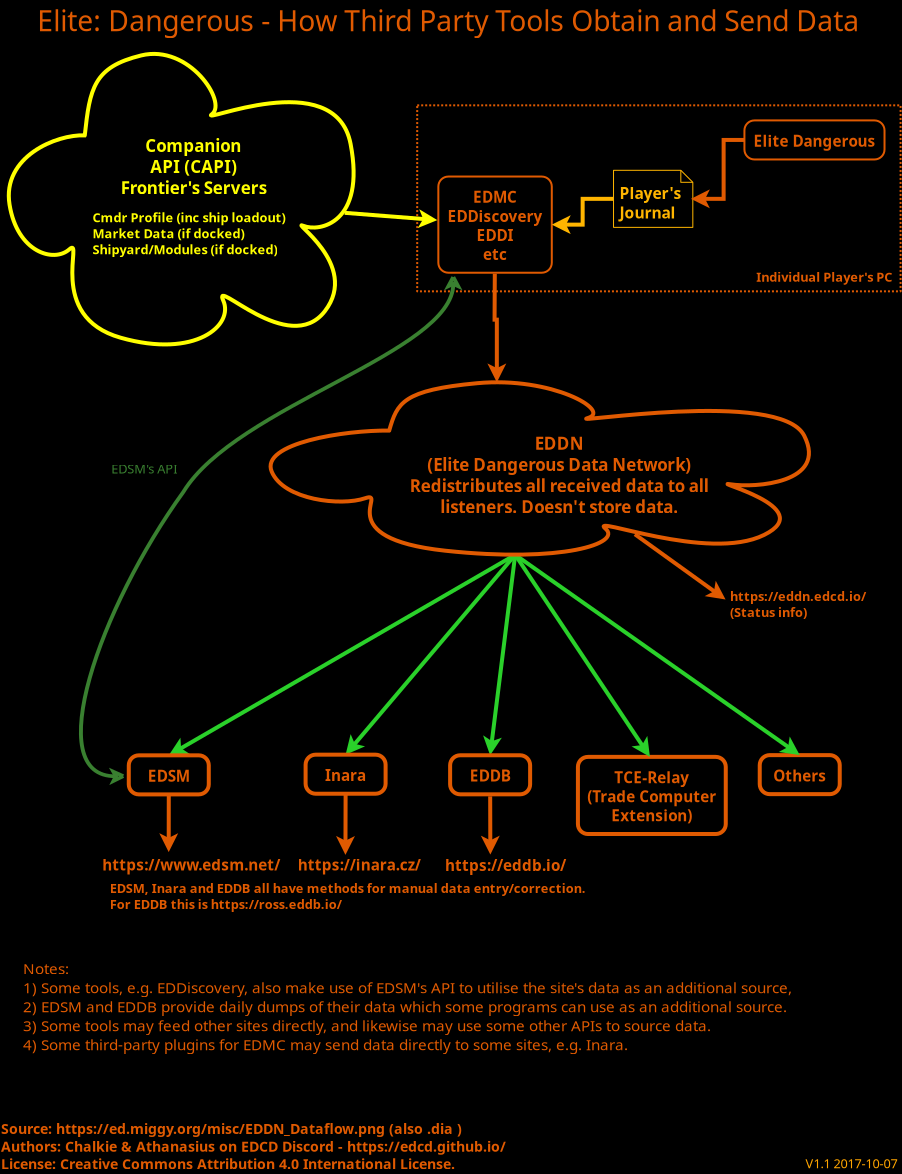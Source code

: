<?xml version="1.0" encoding="UTF-8"?>
<dia:diagram xmlns:dia="http://www.lysator.liu.se/~alla/dia/">
  <dia:layer name="Background" visible="true" connectable="true" active="true">
    <dia:object type="Network - Cloud" version="1" id="O0">
      <dia:attribute name="obj_pos">
        <dia:point val="3.459,4.07"/>
      </dia:attribute>
      <dia:attribute name="obj_bb">
        <dia:rectangle val="3.259,3.87;20.9,18.797"/>
      </dia:attribute>
      <dia:attribute name="meta">
        <dia:composite type="dict"/>
      </dia:attribute>
      <dia:attribute name="elem_corner">
        <dia:point val="3.459,4.07"/>
      </dia:attribute>
      <dia:attribute name="elem_width">
        <dia:real val="17.241"/>
      </dia:attribute>
      <dia:attribute name="elem_height">
        <dia:real val="14.527"/>
      </dia:attribute>
      <dia:attribute name="line_width">
        <dia:real val="0.2"/>
      </dia:attribute>
      <dia:attribute name="line_colour">
        <dia:color val="#ffff00ff"/>
      </dia:attribute>
      <dia:attribute name="fill_colour">
        <dia:color val="#000000ff"/>
      </dia:attribute>
      <dia:attribute name="show_background">
        <dia:boolean val="true"/>
      </dia:attribute>
      <dia:attribute name="line_style">
        <dia:enum val="0"/>
        <dia:real val="1"/>
      </dia:attribute>
      <dia:attribute name="padding">
        <dia:real val="0.1"/>
      </dia:attribute>
      <dia:attribute name="text">
        <dia:composite type="text">
          <dia:attribute name="string">
            <dia:string>#Companion
API (CAPI)
Frontier's Servers



#</dia:string>
          </dia:attribute>
          <dia:attribute name="font">
            <dia:font family="Sintony" style="80" name="Courier"/>
          </dia:attribute>
          <dia:attribute name="height">
            <dia:real val="1.058"/>
          </dia:attribute>
          <dia:attribute name="pos">
            <dia:point val="12.702,8.865"/>
          </dia:attribute>
          <dia:attribute name="color">
            <dia:color val="#ffff00ff"/>
          </dia:attribute>
          <dia:attribute name="alignment">
            <dia:enum val="1"/>
          </dia:attribute>
        </dia:composite>
      </dia:attribute>
      <dia:attribute name="text_fitting">
        <dia:enum val="1"/>
      </dia:attribute>
      <dia:attribute name="flip_horizontal">
        <dia:boolean val="false"/>
      </dia:attribute>
      <dia:attribute name="flip_vertical">
        <dia:boolean val="false"/>
      </dia:attribute>
      <dia:attribute name="subscale">
        <dia:real val="1"/>
      </dia:attribute>
    </dia:object>
    <dia:object type="UML - State" version="0" id="O1">
      <dia:attribute name="obj_pos">
        <dia:point val="31.915,39.22"/>
      </dia:attribute>
      <dia:attribute name="obj_bb">
        <dia:rectangle val="31.815,39.12;39.217,43.177"/>
      </dia:attribute>
      <dia:attribute name="meta">
        <dia:composite type="dict"/>
      </dia:attribute>
      <dia:attribute name="elem_corner">
        <dia:point val="31.915,39.22"/>
      </dia:attribute>
      <dia:attribute name="elem_width">
        <dia:real val="7.202"/>
      </dia:attribute>
      <dia:attribute name="elem_height">
        <dia:real val="3.857"/>
      </dia:attribute>
      <dia:attribute name="entry_action">
        <dia:string>##</dia:string>
      </dia:attribute>
      <dia:attribute name="do_action">
        <dia:string>##</dia:string>
      </dia:attribute>
      <dia:attribute name="exit_action">
        <dia:string>##</dia:string>
      </dia:attribute>
      <dia:attribute name="text">
        <dia:composite type="text">
          <dia:attribute name="string">
            <dia:string>#TCE-Relay
(Trade Computer
Extension)#</dia:string>
          </dia:attribute>
          <dia:attribute name="font">
            <dia:font family="Sintony" style="80" name="Courier"/>
          </dia:attribute>
          <dia:attribute name="height">
            <dia:real val="0.952"/>
          </dia:attribute>
          <dia:attribute name="pos">
            <dia:point val="35.516,40.48"/>
          </dia:attribute>
          <dia:attribute name="color">
            <dia:color val="#e05a01ff"/>
          </dia:attribute>
          <dia:attribute name="alignment">
            <dia:enum val="1"/>
          </dia:attribute>
        </dia:composite>
      </dia:attribute>
      <dia:attribute name="line_width">
        <dia:real val="0.2"/>
      </dia:attribute>
      <dia:attribute name="line_colour">
        <dia:color val="#e05a01ff"/>
      </dia:attribute>
      <dia:attribute name="fill_colour">
        <dia:color val="#000000ff"/>
      </dia:attribute>
    </dia:object>
    <dia:object type="UML - State" version="0" id="O2">
      <dia:attribute name="obj_pos">
        <dia:point val="41.006,39.131"/>
      </dia:attribute>
      <dia:attribute name="obj_bb">
        <dia:rectangle val="40.906,39.031;45.106,41.183"/>
      </dia:attribute>
      <dia:attribute name="meta">
        <dia:composite type="dict"/>
      </dia:attribute>
      <dia:attribute name="elem_corner">
        <dia:point val="41.006,39.131"/>
      </dia:attribute>
      <dia:attribute name="elem_width">
        <dia:real val="4"/>
      </dia:attribute>
      <dia:attribute name="elem_height">
        <dia:real val="1.952"/>
      </dia:attribute>
      <dia:attribute name="entry_action">
        <dia:string>##</dia:string>
      </dia:attribute>
      <dia:attribute name="do_action">
        <dia:string>##</dia:string>
      </dia:attribute>
      <dia:attribute name="exit_action">
        <dia:string>##</dia:string>
      </dia:attribute>
      <dia:attribute name="text">
        <dia:composite type="text">
          <dia:attribute name="string">
            <dia:string>#Others#</dia:string>
          </dia:attribute>
          <dia:attribute name="font">
            <dia:font family="Sintony" style="80" name="Courier"/>
          </dia:attribute>
          <dia:attribute name="height">
            <dia:real val="0.952"/>
          </dia:attribute>
          <dia:attribute name="pos">
            <dia:point val="43.006,40.391"/>
          </dia:attribute>
          <dia:attribute name="color">
            <dia:color val="#e05a01ff"/>
          </dia:attribute>
          <dia:attribute name="alignment">
            <dia:enum val="1"/>
          </dia:attribute>
        </dia:composite>
      </dia:attribute>
      <dia:attribute name="line_width">
        <dia:real val="0.2"/>
      </dia:attribute>
      <dia:attribute name="line_colour">
        <dia:color val="#e05a01ff"/>
      </dia:attribute>
      <dia:attribute name="fill_colour">
        <dia:color val="#000000ff"/>
      </dia:attribute>
    </dia:object>
    <dia:object type="Standard - Line" version="0" id="O3">
      <dia:attribute name="obj_pos">
        <dia:point val="28.778,29.114"/>
      </dia:attribute>
      <dia:attribute name="obj_bb">
        <dia:rectangle val="11.321,28.977;28.914,39.279"/>
      </dia:attribute>
      <dia:attribute name="conn_endpoints">
        <dia:point val="28.778,29.114"/>
        <dia:point val="11.458,39.142"/>
      </dia:attribute>
      <dia:attribute name="numcp">
        <dia:int val="1"/>
      </dia:attribute>
      <dia:attribute name="line_color">
        <dia:color val="#2ad12aff"/>
      </dia:attribute>
      <dia:attribute name="line_width">
        <dia:real val="0.2"/>
      </dia:attribute>
      <dia:attribute name="end_arrow">
        <dia:enum val="22"/>
      </dia:attribute>
      <dia:attribute name="end_arrow_length">
        <dia:real val="0.5"/>
      </dia:attribute>
      <dia:attribute name="end_arrow_width">
        <dia:real val="0.5"/>
      </dia:attribute>
      <dia:connections>
        <dia:connection handle="0" to="O17" connection="1"/>
        <dia:connection handle="1" to="O14" connection="1"/>
      </dia:connections>
    </dia:object>
    <dia:object type="Standard - Line" version="0" id="O4">
      <dia:attribute name="obj_pos">
        <dia:point val="28.778,29.114"/>
      </dia:attribute>
      <dia:attribute name="obj_bb">
        <dia:rectangle val="20.158,28.973;28.919,39.25"/>
      </dia:attribute>
      <dia:attribute name="conn_endpoints">
        <dia:point val="28.778,29.114"/>
        <dia:point val="20.299,39.109"/>
      </dia:attribute>
      <dia:attribute name="numcp">
        <dia:int val="1"/>
      </dia:attribute>
      <dia:attribute name="line_color">
        <dia:color val="#2ad12aff"/>
      </dia:attribute>
      <dia:attribute name="line_width">
        <dia:real val="0.2"/>
      </dia:attribute>
      <dia:attribute name="end_arrow">
        <dia:enum val="22"/>
      </dia:attribute>
      <dia:attribute name="end_arrow_length">
        <dia:real val="0.5"/>
      </dia:attribute>
      <dia:attribute name="end_arrow_width">
        <dia:real val="0.5"/>
      </dia:attribute>
      <dia:connections>
        <dia:connection handle="0" to="O17" connection="1"/>
        <dia:connection handle="1" to="O11" connection="1"/>
      </dia:connections>
    </dia:object>
    <dia:object type="Standard - Line" version="0" id="O5">
      <dia:attribute name="obj_pos">
        <dia:point val="28.778,29.114"/>
      </dia:attribute>
      <dia:attribute name="obj_bb">
        <dia:rectangle val="27.172,29.002;28.889,39.25"/>
      </dia:attribute>
      <dia:attribute name="conn_endpoints">
        <dia:point val="28.778,29.114"/>
        <dia:point val="27.525,39.139"/>
      </dia:attribute>
      <dia:attribute name="numcp">
        <dia:int val="1"/>
      </dia:attribute>
      <dia:attribute name="line_color">
        <dia:color val="#2ad12aff"/>
      </dia:attribute>
      <dia:attribute name="line_width">
        <dia:real val="0.2"/>
      </dia:attribute>
      <dia:attribute name="end_arrow">
        <dia:enum val="22"/>
      </dia:attribute>
      <dia:attribute name="end_arrow_length">
        <dia:real val="0.5"/>
      </dia:attribute>
      <dia:attribute name="end_arrow_width">
        <dia:real val="0.5"/>
      </dia:attribute>
      <dia:connections>
        <dia:connection handle="0" to="O17" connection="1"/>
        <dia:connection handle="1" to="O30" connection="1"/>
      </dia:connections>
    </dia:object>
    <dia:object type="Standard - Line" version="0" id="O6">
      <dia:attribute name="obj_pos">
        <dia:point val="28.778,29.114"/>
      </dia:attribute>
      <dia:attribute name="obj_bb">
        <dia:rectangle val="28.639,28.975;35.655,39.358"/>
      </dia:attribute>
      <dia:attribute name="conn_endpoints">
        <dia:point val="28.778,29.114"/>
        <dia:point val="35.516,39.22"/>
      </dia:attribute>
      <dia:attribute name="numcp">
        <dia:int val="1"/>
      </dia:attribute>
      <dia:attribute name="line_color">
        <dia:color val="#2ad12aff"/>
      </dia:attribute>
      <dia:attribute name="line_width">
        <dia:real val="0.2"/>
      </dia:attribute>
      <dia:attribute name="end_arrow">
        <dia:enum val="22"/>
      </dia:attribute>
      <dia:attribute name="end_arrow_length">
        <dia:real val="0.5"/>
      </dia:attribute>
      <dia:attribute name="end_arrow_width">
        <dia:real val="0.5"/>
      </dia:attribute>
      <dia:connections>
        <dia:connection handle="0" to="O17" connection="1"/>
        <dia:connection handle="1" to="O1" connection="1"/>
      </dia:connections>
    </dia:object>
    <dia:object type="Standard - Line" version="0" id="O7">
      <dia:attribute name="obj_pos">
        <dia:point val="28.778,29.114"/>
      </dia:attribute>
      <dia:attribute name="obj_bb">
        <dia:rectangle val="28.639,28.975;43.145,39.27"/>
      </dia:attribute>
      <dia:attribute name="conn_endpoints">
        <dia:point val="28.778,29.114"/>
        <dia:point val="43.006,39.131"/>
      </dia:attribute>
      <dia:attribute name="numcp">
        <dia:int val="1"/>
      </dia:attribute>
      <dia:attribute name="line_color">
        <dia:color val="#2ad12aff"/>
      </dia:attribute>
      <dia:attribute name="line_width">
        <dia:real val="0.2"/>
      </dia:attribute>
      <dia:attribute name="end_arrow">
        <dia:enum val="22"/>
      </dia:attribute>
      <dia:attribute name="end_arrow_length">
        <dia:real val="0.5"/>
      </dia:attribute>
      <dia:attribute name="end_arrow_width">
        <dia:real val="0.5"/>
      </dia:attribute>
      <dia:connections>
        <dia:connection handle="0" to="O17" connection="1"/>
        <dia:connection handle="1" to="O2" connection="1"/>
      </dia:connections>
    </dia:object>
    <dia:object type="Standard - Text" version="1" id="O8">
      <dia:attribute name="obj_pos">
        <dia:point val="20.056,34.346"/>
      </dia:attribute>
      <dia:attribute name="obj_bb">
        <dia:rectangle val="20.056,33.751;20.056,34.496"/>
      </dia:attribute>
      <dia:attribute name="text">
        <dia:composite type="text">
          <dia:attribute name="string">
            <dia:string>##</dia:string>
          </dia:attribute>
          <dia:attribute name="font">
            <dia:font family="sans" style="0" name="Helvetica"/>
          </dia:attribute>
          <dia:attribute name="height">
            <dia:real val="0.8"/>
          </dia:attribute>
          <dia:attribute name="pos">
            <dia:point val="20.056,34.346"/>
          </dia:attribute>
          <dia:attribute name="color">
            <dia:color val="#e05a01ff"/>
          </dia:attribute>
          <dia:attribute name="alignment">
            <dia:enum val="0"/>
          </dia:attribute>
        </dia:composite>
      </dia:attribute>
      <dia:attribute name="valign">
        <dia:enum val="3"/>
      </dia:attribute>
    </dia:object>
    <dia:object type="Standard - Text" version="1" id="O9">
      <dia:attribute name="obj_pos">
        <dia:point val="4.881,2.935"/>
      </dia:attribute>
      <dia:attribute name="obj_bb">
        <dia:rectangle val="4.881,1.53;47.553,3.37"/>
      </dia:attribute>
      <dia:attribute name="text">
        <dia:composite type="text">
          <dia:attribute name="string">
            <dia:string>#Elite: Dangerous - How Third Party Tools Obtain and Send Data#</dia:string>
          </dia:attribute>
          <dia:attribute name="font">
            <dia:font family="Sintony" style="0" name="Courier"/>
          </dia:attribute>
          <dia:attribute name="height">
            <dia:real val="1.764"/>
          </dia:attribute>
          <dia:attribute name="pos">
            <dia:point val="4.881,2.935"/>
          </dia:attribute>
          <dia:attribute name="color">
            <dia:color val="#e05a01ff"/>
          </dia:attribute>
          <dia:attribute name="alignment">
            <dia:enum val="0"/>
          </dia:attribute>
        </dia:composite>
      </dia:attribute>
      <dia:attribute name="valign">
        <dia:enum val="3"/>
      </dia:attribute>
    </dia:object>
    <dia:object type="Standard - Text" version="1" id="O10">
      <dia:attribute name="obj_pos">
        <dia:point val="8.504,46.028"/>
      </dia:attribute>
      <dia:attribute name="obj_bb">
        <dia:rectangle val="8.504,45.39;31.676,47.025"/>
      </dia:attribute>
      <dia:attribute name="text">
        <dia:composite type="text">
          <dia:attribute name="string">
            <dia:string>#EDSM, Inara and EDDB all have methods for manual data entry/correction.
For EDDB this is https://ross.eddb.io/#</dia:string>
          </dia:attribute>
          <dia:attribute name="font">
            <dia:font family="Sintony" style="80" name="Courier"/>
          </dia:attribute>
          <dia:attribute name="height">
            <dia:real val="0.8"/>
          </dia:attribute>
          <dia:attribute name="pos">
            <dia:point val="8.504,46.028"/>
          </dia:attribute>
          <dia:attribute name="color">
            <dia:color val="#e05a01ff"/>
          </dia:attribute>
          <dia:attribute name="alignment">
            <dia:enum val="0"/>
          </dia:attribute>
        </dia:composite>
      </dia:attribute>
      <dia:attribute name="valign">
        <dia:enum val="3"/>
      </dia:attribute>
    </dia:object>
    <dia:group>
      <dia:attribute name="meta">
        <dia:composite type="dict"/>
      </dia:attribute>
      <dia:attribute name="matrix">
        <dia:connections>
          <dia:connection handle="0" to="O11" connection="6"/>
        </dia:connections>
      </dia:attribute>
      <dia:object type="UML - State" version="0" id="O11">
        <dia:attribute name="obj_pos">
          <dia:point val="18.299,39.109"/>
        </dia:attribute>
        <dia:attribute name="obj_bb">
          <dia:rectangle val="18.199,39.009;22.399,41.162"/>
        </dia:attribute>
        <dia:attribute name="meta">
          <dia:composite type="dict"/>
        </dia:attribute>
        <dia:attribute name="elem_corner">
          <dia:point val="18.299,39.109"/>
        </dia:attribute>
        <dia:attribute name="elem_width">
          <dia:real val="4"/>
        </dia:attribute>
        <dia:attribute name="elem_height">
          <dia:real val="1.952"/>
        </dia:attribute>
        <dia:attribute name="entry_action">
          <dia:string>##</dia:string>
        </dia:attribute>
        <dia:attribute name="do_action">
          <dia:string>##</dia:string>
        </dia:attribute>
        <dia:attribute name="exit_action">
          <dia:string>##</dia:string>
        </dia:attribute>
        <dia:attribute name="text">
          <dia:composite type="text">
            <dia:attribute name="string">
              <dia:string>#Inara#</dia:string>
            </dia:attribute>
            <dia:attribute name="font">
              <dia:font family="Sintony" style="80" name="Courier"/>
            </dia:attribute>
            <dia:attribute name="height">
              <dia:real val="0.952"/>
            </dia:attribute>
            <dia:attribute name="pos">
              <dia:point val="20.299,40.369"/>
            </dia:attribute>
            <dia:attribute name="color">
              <dia:color val="#e05a01ff"/>
            </dia:attribute>
            <dia:attribute name="alignment">
              <dia:enum val="1"/>
            </dia:attribute>
          </dia:composite>
        </dia:attribute>
        <dia:attribute name="line_width">
          <dia:real val="0.2"/>
        </dia:attribute>
        <dia:attribute name="line_colour">
          <dia:color val="#e05a01ff"/>
        </dia:attribute>
        <dia:attribute name="fill_colour">
          <dia:color val="#000000ff"/>
        </dia:attribute>
      </dia:object>
      <dia:object type="Standard - Line" version="0" id="O12">
        <dia:attribute name="obj_pos">
          <dia:point val="20.299,41.062"/>
        </dia:attribute>
        <dia:attribute name="obj_bb">
          <dia:rectangle val="19.82,40.962;20.767,44.221"/>
        </dia:attribute>
        <dia:attribute name="conn_endpoints">
          <dia:point val="20.299,41.062"/>
          <dia:point val="20.291,44.12"/>
        </dia:attribute>
        <dia:attribute name="numcp">
          <dia:int val="1"/>
        </dia:attribute>
        <dia:attribute name="line_color">
          <dia:color val="#e05a01ff"/>
        </dia:attribute>
        <dia:attribute name="line_width">
          <dia:real val="0.2"/>
        </dia:attribute>
        <dia:attribute name="end_arrow">
          <dia:enum val="22"/>
        </dia:attribute>
        <dia:attribute name="end_arrow_length">
          <dia:real val="0.5"/>
        </dia:attribute>
        <dia:attribute name="end_arrow_width">
          <dia:real val="0.5"/>
        </dia:attribute>
      </dia:object>
      <dia:object type="Standard - Text" version="1" id="O13">
        <dia:attribute name="obj_pos">
          <dia:point val="17.902,44.902"/>
        </dia:attribute>
        <dia:attribute name="obj_bb">
          <dia:rectangle val="17.902,44.142;23.792,45.137"/>
        </dia:attribute>
        <dia:attribute name="text">
          <dia:composite type="text">
            <dia:attribute name="string">
              <dia:string>#https://inara.cz/#</dia:string>
            </dia:attribute>
            <dia:attribute name="font">
              <dia:font family="Sintony" style="80" name="Courier"/>
            </dia:attribute>
            <dia:attribute name="height">
              <dia:real val="0.952"/>
            </dia:attribute>
            <dia:attribute name="pos">
              <dia:point val="17.902,44.902"/>
            </dia:attribute>
            <dia:attribute name="color">
              <dia:color val="#e05a01ff"/>
            </dia:attribute>
            <dia:attribute name="alignment">
              <dia:enum val="0"/>
            </dia:attribute>
          </dia:composite>
        </dia:attribute>
        <dia:attribute name="valign">
          <dia:enum val="3"/>
        </dia:attribute>
      </dia:object>
    </dia:group>
    <dia:group>
      <dia:attribute name="meta">
        <dia:composite type="dict"/>
      </dia:attribute>
      <dia:attribute name="matrix">
        <dia:connections>
          <dia:connection handle="0" to="O14" connection="6"/>
        </dia:connections>
      </dia:attribute>
      <dia:object type="UML - State" version="0" id="O14">
        <dia:attribute name="obj_pos">
          <dia:point val="9.458,39.142"/>
        </dia:attribute>
        <dia:attribute name="obj_bb">
          <dia:rectangle val="9.358,39.042;13.558,41.195"/>
        </dia:attribute>
        <dia:attribute name="meta">
          <dia:composite type="dict"/>
        </dia:attribute>
        <dia:attribute name="elem_corner">
          <dia:point val="9.458,39.142"/>
        </dia:attribute>
        <dia:attribute name="elem_width">
          <dia:real val="4"/>
        </dia:attribute>
        <dia:attribute name="elem_height">
          <dia:real val="1.952"/>
        </dia:attribute>
        <dia:attribute name="entry_action">
          <dia:string>##</dia:string>
        </dia:attribute>
        <dia:attribute name="do_action">
          <dia:string>##</dia:string>
        </dia:attribute>
        <dia:attribute name="exit_action">
          <dia:string>##</dia:string>
        </dia:attribute>
        <dia:attribute name="text">
          <dia:composite type="text">
            <dia:attribute name="string">
              <dia:string>#EDSM#</dia:string>
            </dia:attribute>
            <dia:attribute name="font">
              <dia:font family="Sintony" style="80" name="Courier"/>
            </dia:attribute>
            <dia:attribute name="height">
              <dia:real val="0.952"/>
            </dia:attribute>
            <dia:attribute name="pos">
              <dia:point val="11.458,40.402"/>
            </dia:attribute>
            <dia:attribute name="color">
              <dia:color val="#e05a01ff"/>
            </dia:attribute>
            <dia:attribute name="alignment">
              <dia:enum val="1"/>
            </dia:attribute>
          </dia:composite>
        </dia:attribute>
        <dia:attribute name="line_width">
          <dia:real val="0.2"/>
        </dia:attribute>
        <dia:attribute name="line_colour">
          <dia:color val="#e05a01ff"/>
        </dia:attribute>
        <dia:attribute name="fill_colour">
          <dia:color val="#000000ff"/>
        </dia:attribute>
      </dia:object>
      <dia:object type="Standard - Line" version="0" id="O15">
        <dia:attribute name="obj_pos">
          <dia:point val="11.458,41.095"/>
        </dia:attribute>
        <dia:attribute name="obj_bb">
          <dia:rectangle val="10.982,40.995;11.929,44.08"/>
        </dia:attribute>
        <dia:attribute name="conn_endpoints">
          <dia:point val="11.458,41.095"/>
          <dia:point val="11.454,43.98"/>
        </dia:attribute>
        <dia:attribute name="numcp">
          <dia:int val="1"/>
        </dia:attribute>
        <dia:attribute name="line_color">
          <dia:color val="#e05a01ff"/>
        </dia:attribute>
        <dia:attribute name="line_width">
          <dia:real val="0.2"/>
        </dia:attribute>
        <dia:attribute name="end_arrow">
          <dia:enum val="22"/>
        </dia:attribute>
        <dia:attribute name="end_arrow_length">
          <dia:real val="0.5"/>
        </dia:attribute>
        <dia:attribute name="end_arrow_width">
          <dia:real val="0.5"/>
        </dia:attribute>
      </dia:object>
      <dia:object type="Standard - Text" version="1" id="O16">
        <dia:attribute name="obj_pos">
          <dia:point val="8.132,44.904"/>
        </dia:attribute>
        <dia:attribute name="obj_bb">
          <dia:rectangle val="8.132,44.144;16.46,45.139"/>
        </dia:attribute>
        <dia:attribute name="text">
          <dia:composite type="text">
            <dia:attribute name="string">
              <dia:string>#https://www.edsm.net/#</dia:string>
            </dia:attribute>
            <dia:attribute name="font">
              <dia:font family="Sintony" style="80" name="Courier"/>
            </dia:attribute>
            <dia:attribute name="height">
              <dia:real val="0.952"/>
            </dia:attribute>
            <dia:attribute name="pos">
              <dia:point val="8.132,44.904"/>
            </dia:attribute>
            <dia:attribute name="color">
              <dia:color val="#e05a01ff"/>
            </dia:attribute>
            <dia:attribute name="alignment">
              <dia:enum val="0"/>
            </dia:attribute>
          </dia:composite>
        </dia:attribute>
        <dia:attribute name="valign">
          <dia:enum val="3"/>
        </dia:attribute>
      </dia:object>
    </dia:group>
    <dia:object type="Network - Cloud" version="1" id="O17">
      <dia:attribute name="obj_pos">
        <dia:point val="16.734,20.489"/>
      </dia:attribute>
      <dia:attribute name="obj_bb">
        <dia:rectangle val="16.534,20.289;43.481,29.31"/>
      </dia:attribute>
      <dia:attribute name="meta">
        <dia:composite type="dict"/>
      </dia:attribute>
      <dia:attribute name="elem_corner">
        <dia:point val="16.734,20.489"/>
      </dia:attribute>
      <dia:attribute name="elem_width">
        <dia:real val="26.547"/>
      </dia:attribute>
      <dia:attribute name="elem_height">
        <dia:real val="8.62"/>
      </dia:attribute>
      <dia:attribute name="line_width">
        <dia:real val="0.2"/>
      </dia:attribute>
      <dia:attribute name="line_colour">
        <dia:color val="#e05a01ff"/>
      </dia:attribute>
      <dia:attribute name="fill_colour">
        <dia:color val="#000000ff"/>
      </dia:attribute>
      <dia:attribute name="show_background">
        <dia:boolean val="true"/>
      </dia:attribute>
      <dia:attribute name="line_style">
        <dia:enum val="0"/>
        <dia:real val="1"/>
      </dia:attribute>
      <dia:attribute name="padding">
        <dia:real val="0.1"/>
      </dia:attribute>
      <dia:attribute name="text">
        <dia:composite type="text">
          <dia:attribute name="string">
            <dia:string>#EDDN
(Elite Dangerous Data Network)
Redistributes all received data to all
listeners. Doesn't store data.#</dia:string>
          </dia:attribute>
          <dia:attribute name="font">
            <dia:font family="Sintony" style="80" name="Courier"/>
          </dia:attribute>
          <dia:attribute name="height">
            <dia:real val="1.058"/>
          </dia:attribute>
          <dia:attribute name="pos">
            <dia:point val="30.966,23.76"/>
          </dia:attribute>
          <dia:attribute name="color">
            <dia:color val="#e05a01ff"/>
          </dia:attribute>
          <dia:attribute name="alignment">
            <dia:enum val="1"/>
          </dia:attribute>
        </dia:composite>
      </dia:attribute>
      <dia:attribute name="text_fitting">
        <dia:enum val="1"/>
      </dia:attribute>
      <dia:attribute name="flip_horizontal">
        <dia:boolean val="false"/>
      </dia:attribute>
      <dia:attribute name="flip_vertical">
        <dia:boolean val="false"/>
      </dia:attribute>
      <dia:attribute name="subscale">
        <dia:real val="1"/>
      </dia:attribute>
    </dia:object>
    <dia:object type="Standard - Text" version="1" id="O18">
      <dia:attribute name="obj_pos">
        <dia:point val="3.069,58.078"/>
      </dia:attribute>
      <dia:attribute name="obj_bb">
        <dia:rectangle val="3.069,57.352;27.842,60.105"/>
      </dia:attribute>
      <dia:attribute name="text">
        <dia:composite type="text">
          <dia:attribute name="string">
            <dia:string>#Source: https://ed.miggy.org/misc/EDDN_Dataflow.png (also .dia )
Authors: Chalkie &amp; Athanasius on EDCD Discord - https://edcd.github.io/
License: Creative Commons Attribution 4.0 International License.#</dia:string>
          </dia:attribute>
          <dia:attribute name="font">
            <dia:font family="Sintony" style="80" name="Courier"/>
          </dia:attribute>
          <dia:attribute name="height">
            <dia:real val="0.882"/>
          </dia:attribute>
          <dia:attribute name="pos">
            <dia:point val="3.069,58.078"/>
          </dia:attribute>
          <dia:attribute name="color">
            <dia:color val="#e05a01ff"/>
          </dia:attribute>
          <dia:attribute name="alignment">
            <dia:enum val="0"/>
          </dia:attribute>
        </dia:composite>
      </dia:attribute>
      <dia:attribute name="valign">
        <dia:enum val="3"/>
      </dia:attribute>
    </dia:object>
    <dia:object type="Standard - Box" version="0" id="O19">
      <dia:attribute name="obj_pos">
        <dia:point val="23.879,6.642"/>
      </dia:attribute>
      <dia:attribute name="obj_bb">
        <dia:rectangle val="23.829,6.592;48.099,15.99"/>
      </dia:attribute>
      <dia:attribute name="elem_corner">
        <dia:point val="23.879,6.642"/>
      </dia:attribute>
      <dia:attribute name="elem_width">
        <dia:real val="24.17"/>
      </dia:attribute>
      <dia:attribute name="elem_height">
        <dia:real val="9.298"/>
      </dia:attribute>
      <dia:attribute name="border_width">
        <dia:real val="0.1"/>
      </dia:attribute>
      <dia:attribute name="border_color">
        <dia:color val="#e05a01ff"/>
      </dia:attribute>
      <dia:attribute name="inner_color">
        <dia:color val="#000000ff"/>
      </dia:attribute>
      <dia:attribute name="show_background">
        <dia:boolean val="true"/>
      </dia:attribute>
      <dia:attribute name="line_style">
        <dia:enum val="4"/>
      </dia:attribute>
      <dia:attribute name="line_join">
        <dia:enum val="1"/>
      </dia:attribute>
    </dia:object>
    <dia:object type="UML - State" version="0" id="O20">
      <dia:attribute name="obj_pos">
        <dia:point val="24.936,10.203"/>
      </dia:attribute>
      <dia:attribute name="obj_bb">
        <dia:rectangle val="24.886,10.153;30.563,15.063"/>
      </dia:attribute>
      <dia:attribute name="meta">
        <dia:composite type="dict"/>
      </dia:attribute>
      <dia:attribute name="elem_corner">
        <dia:point val="24.936,10.203"/>
      </dia:attribute>
      <dia:attribute name="elem_width">
        <dia:real val="5.577"/>
      </dia:attribute>
      <dia:attribute name="elem_height">
        <dia:real val="4.81"/>
      </dia:attribute>
      <dia:attribute name="entry_action">
        <dia:string>##</dia:string>
      </dia:attribute>
      <dia:attribute name="do_action">
        <dia:string>##</dia:string>
      </dia:attribute>
      <dia:attribute name="exit_action">
        <dia:string>##</dia:string>
      </dia:attribute>
      <dia:attribute name="text">
        <dia:composite type="text">
          <dia:attribute name="string">
            <dia:string>#EDMC
EDDiscovery
EDDI
etc#</dia:string>
          </dia:attribute>
          <dia:attribute name="font">
            <dia:font family="Sintony" style="80" name="Courier"/>
          </dia:attribute>
          <dia:attribute name="height">
            <dia:real val="0.952"/>
          </dia:attribute>
          <dia:attribute name="pos">
            <dia:point val="27.724,11.463"/>
          </dia:attribute>
          <dia:attribute name="color">
            <dia:color val="#e05a01ff"/>
          </dia:attribute>
          <dia:attribute name="alignment">
            <dia:enum val="1"/>
          </dia:attribute>
        </dia:composite>
      </dia:attribute>
      <dia:attribute name="line_width">
        <dia:real val="0.1"/>
      </dia:attribute>
      <dia:attribute name="line_colour">
        <dia:color val="#e05a01ff"/>
      </dia:attribute>
      <dia:attribute name="fill_colour">
        <dia:color val="#000000ff"/>
      </dia:attribute>
    </dia:object>
    <dia:object type="UML - Note" version="0" id="O21">
      <dia:attribute name="obj_pos">
        <dia:point val="33.695,9.891"/>
      </dia:attribute>
      <dia:attribute name="obj_bb">
        <dia:rectangle val="33.595,9.791;37.665,12.844"/>
      </dia:attribute>
      <dia:attribute name="meta">
        <dia:composite type="dict"/>
      </dia:attribute>
      <dia:attribute name="elem_corner">
        <dia:point val="33.695,9.891"/>
      </dia:attribute>
      <dia:attribute name="elem_width">
        <dia:real val="3.87"/>
      </dia:attribute>
      <dia:attribute name="elem_height">
        <dia:real val="2.853"/>
      </dia:attribute>
      <dia:attribute name="text">
        <dia:composite type="text">
          <dia:attribute name="string">
            <dia:string>#Player's
Journal#</dia:string>
          </dia:attribute>
          <dia:attribute name="font">
            <dia:font family="Sintony" style="80" name="Courier"/>
          </dia:attribute>
          <dia:attribute name="height">
            <dia:real val="0.976"/>
          </dia:attribute>
          <dia:attribute name="pos">
            <dia:point val="33.995,11.268"/>
          </dia:attribute>
          <dia:attribute name="color">
            <dia:color val="#ffb500ff"/>
          </dia:attribute>
          <dia:attribute name="alignment">
            <dia:enum val="0"/>
          </dia:attribute>
        </dia:composite>
      </dia:attribute>
      <dia:attribute name="line_width">
        <dia:real val="0"/>
      </dia:attribute>
      <dia:attribute name="line_colour">
        <dia:color val="#ffb500ff"/>
      </dia:attribute>
      <dia:attribute name="fill_colour">
        <dia:color val="#000000ff"/>
      </dia:attribute>
    </dia:object>
    <dia:object type="UML - State" version="0" id="O22">
      <dia:attribute name="obj_pos">
        <dia:point val="40.24,7.396"/>
      </dia:attribute>
      <dia:attribute name="obj_bb">
        <dia:rectangle val="40.19,7.346;47.165,9.398"/>
      </dia:attribute>
      <dia:attribute name="meta">
        <dia:composite type="dict"/>
      </dia:attribute>
      <dia:attribute name="elem_corner">
        <dia:point val="40.24,7.396"/>
      </dia:attribute>
      <dia:attribute name="elem_width">
        <dia:real val="6.875"/>
      </dia:attribute>
      <dia:attribute name="elem_height">
        <dia:real val="1.952"/>
      </dia:attribute>
      <dia:attribute name="entry_action">
        <dia:string>##</dia:string>
      </dia:attribute>
      <dia:attribute name="do_action">
        <dia:string>##</dia:string>
      </dia:attribute>
      <dia:attribute name="exit_action">
        <dia:string>##</dia:string>
      </dia:attribute>
      <dia:attribute name="text">
        <dia:composite type="text">
          <dia:attribute name="string">
            <dia:string>#Elite Dangerous#</dia:string>
          </dia:attribute>
          <dia:attribute name="font">
            <dia:font family="Sintony" style="80" name="Courier"/>
          </dia:attribute>
          <dia:attribute name="height">
            <dia:real val="0.952"/>
          </dia:attribute>
          <dia:attribute name="pos">
            <dia:point val="43.677,8.656"/>
          </dia:attribute>
          <dia:attribute name="color">
            <dia:color val="#e05a01ff"/>
          </dia:attribute>
          <dia:attribute name="alignment">
            <dia:enum val="1"/>
          </dia:attribute>
        </dia:composite>
      </dia:attribute>
      <dia:attribute name="line_width">
        <dia:real val="0.1"/>
      </dia:attribute>
      <dia:attribute name="line_colour">
        <dia:color val="#e05a01ff"/>
      </dia:attribute>
      <dia:attribute name="fill_colour">
        <dia:color val="#000000ff"/>
      </dia:attribute>
    </dia:object>
    <dia:object type="Standard - ZigZagLine" version="1" id="O23">
      <dia:attribute name="obj_pos">
        <dia:point val="33.695,11.317"/>
      </dia:attribute>
      <dia:attribute name="obj_bb">
        <dia:rectangle val="30.413,11.217;33.795,13.082"/>
      </dia:attribute>
      <dia:attribute name="orth_points">
        <dia:point val="33.695,11.317"/>
        <dia:point val="32.104,11.317"/>
        <dia:point val="32.104,12.608"/>
        <dia:point val="30.513,12.608"/>
      </dia:attribute>
      <dia:attribute name="orth_orient">
        <dia:enum val="0"/>
        <dia:enum val="1"/>
        <dia:enum val="0"/>
      </dia:attribute>
      <dia:attribute name="autorouting">
        <dia:boolean val="true"/>
      </dia:attribute>
      <dia:attribute name="line_color">
        <dia:color val="#ffb500ff"/>
      </dia:attribute>
      <dia:attribute name="line_width">
        <dia:real val="0.2"/>
      </dia:attribute>
      <dia:attribute name="end_arrow">
        <dia:enum val="22"/>
      </dia:attribute>
      <dia:attribute name="end_arrow_length">
        <dia:real val="0.5"/>
      </dia:attribute>
      <dia:attribute name="end_arrow_width">
        <dia:real val="0.5"/>
      </dia:attribute>
      <dia:connections>
        <dia:connection handle="0" to="O21" connection="3"/>
        <dia:connection handle="1" to="O20" connection="4"/>
      </dia:connections>
    </dia:object>
    <dia:object type="Standard - ZigZagLine" version="1" id="O24">
      <dia:attribute name="obj_pos">
        <dia:point val="40.24,8.372"/>
      </dia:attribute>
      <dia:attribute name="obj_bb">
        <dia:rectangle val="37.465,8.272;40.34,11.791"/>
      </dia:attribute>
      <dia:attribute name="orth_points">
        <dia:point val="40.24,8.372"/>
        <dia:point val="39.2,8.372"/>
        <dia:point val="39.2,11.317"/>
        <dia:point val="37.565,11.317"/>
      </dia:attribute>
      <dia:attribute name="orth_orient">
        <dia:enum val="0"/>
        <dia:enum val="1"/>
        <dia:enum val="0"/>
      </dia:attribute>
      <dia:attribute name="autorouting">
        <dia:boolean val="false"/>
      </dia:attribute>
      <dia:attribute name="line_color">
        <dia:color val="#e05a01ff"/>
      </dia:attribute>
      <dia:attribute name="line_width">
        <dia:real val="0.2"/>
      </dia:attribute>
      <dia:attribute name="end_arrow">
        <dia:enum val="22"/>
      </dia:attribute>
      <dia:attribute name="end_arrow_length">
        <dia:real val="0.5"/>
      </dia:attribute>
      <dia:attribute name="end_arrow_width">
        <dia:real val="0.5"/>
      </dia:attribute>
      <dia:connections>
        <dia:connection handle="0" to="O22" connection="3"/>
        <dia:connection handle="1" to="O21" connection="4"/>
      </dia:connections>
    </dia:object>
    <dia:object type="Standard - Text" version="1" id="O25">
      <dia:attribute name="obj_pos">
        <dia:point val="40.833,15.463"/>
      </dia:attribute>
      <dia:attribute name="obj_bb">
        <dia:rectangle val="40.833,14.825;47.606,15.66"/>
      </dia:attribute>
      <dia:attribute name="text">
        <dia:composite type="text">
          <dia:attribute name="string">
            <dia:string>#Individual Player's PC#</dia:string>
          </dia:attribute>
          <dia:attribute name="font">
            <dia:font family="Sintony" style="80" name="Courier"/>
          </dia:attribute>
          <dia:attribute name="height">
            <dia:real val="0.8"/>
          </dia:attribute>
          <dia:attribute name="pos">
            <dia:point val="40.833,15.463"/>
          </dia:attribute>
          <dia:attribute name="color">
            <dia:color val="#e05a01ff"/>
          </dia:attribute>
          <dia:attribute name="alignment">
            <dia:enum val="0"/>
          </dia:attribute>
        </dia:composite>
      </dia:attribute>
      <dia:attribute name="valign">
        <dia:enum val="3"/>
      </dia:attribute>
    </dia:object>
    <dia:object type="Standard - ZigZagLine" version="1" id="O26">
      <dia:attribute name="obj_pos">
        <dia:point val="27.724,15.062"/>
      </dia:attribute>
      <dia:attribute name="obj_bb">
        <dia:rectangle val="27.387,14.962;28.335,20.592"/>
      </dia:attribute>
      <dia:attribute name="orth_points">
        <dia:point val="27.724,15.062"/>
        <dia:point val="27.724,17.357"/>
        <dia:point val="27.861,17.357"/>
        <dia:point val="27.861,20.492"/>
      </dia:attribute>
      <dia:attribute name="orth_orient">
        <dia:enum val="1"/>
        <dia:enum val="0"/>
        <dia:enum val="1"/>
      </dia:attribute>
      <dia:attribute name="autorouting">
        <dia:boolean val="false"/>
      </dia:attribute>
      <dia:attribute name="line_color">
        <dia:color val="#e05a01ff"/>
      </dia:attribute>
      <dia:attribute name="line_width">
        <dia:real val="0.2"/>
      </dia:attribute>
      <dia:attribute name="end_arrow">
        <dia:enum val="22"/>
      </dia:attribute>
      <dia:attribute name="end_arrow_length">
        <dia:real val="0.5"/>
      </dia:attribute>
      <dia:attribute name="end_arrow_width">
        <dia:real val="0.5"/>
      </dia:attribute>
      <dia:connections>
        <dia:connection handle="0" to="O20" connection="8"/>
        <dia:connection handle="1" to="O17" connection="3"/>
      </dia:connections>
    </dia:object>
    <dia:group>
      <dia:attribute name="meta">
        <dia:composite type="dict"/>
      </dia:attribute>
      <dia:attribute name="matrix"/>
      <dia:object type="Standard - Text" version="1" id="O27">
        <dia:attribute name="obj_pos">
          <dia:point val="39.514,31.431"/>
        </dia:attribute>
        <dia:attribute name="obj_bb">
          <dia:rectangle val="39.514,30.794;45.974,32.429"/>
        </dia:attribute>
        <dia:attribute name="text">
          <dia:composite type="text">
            <dia:attribute name="string">
              <dia:string>#https://eddn.edcd.io/
(Status info)#</dia:string>
            </dia:attribute>
            <dia:attribute name="font">
              <dia:font family="Sintony" style="80" name="Courier"/>
            </dia:attribute>
            <dia:attribute name="height">
              <dia:real val="0.8"/>
            </dia:attribute>
            <dia:attribute name="pos">
              <dia:point val="39.514,31.431"/>
            </dia:attribute>
            <dia:attribute name="color">
              <dia:color val="#e05a01ff"/>
            </dia:attribute>
            <dia:attribute name="alignment">
              <dia:enum val="0"/>
            </dia:attribute>
          </dia:composite>
        </dia:attribute>
        <dia:attribute name="valign">
          <dia:enum val="3"/>
        </dia:attribute>
      </dia:object>
      <dia:object type="Standard - Line" version="0" id="O28">
        <dia:attribute name="obj_pos">
          <dia:point val="34.763,28.088"/>
        </dia:attribute>
        <dia:attribute name="obj_bb">
          <dia:rectangle val="34.623,27.949;39.437,31.49"/>
        </dia:attribute>
        <dia:attribute name="conn_endpoints">
          <dia:point val="34.763,28.088"/>
          <dia:point val="39.297,31.351"/>
        </dia:attribute>
        <dia:attribute name="numcp">
          <dia:int val="1"/>
        </dia:attribute>
        <dia:attribute name="line_color">
          <dia:color val="#e05a01ff"/>
        </dia:attribute>
        <dia:attribute name="line_width">
          <dia:real val="0.2"/>
        </dia:attribute>
        <dia:attribute name="end_arrow">
          <dia:enum val="22"/>
        </dia:attribute>
        <dia:attribute name="end_arrow_length">
          <dia:real val="0.5"/>
        </dia:attribute>
        <dia:attribute name="end_arrow_width">
          <dia:real val="0.5"/>
        </dia:attribute>
      </dia:object>
    </dia:group>
    <dia:object type="Standard - Text" version="1" id="O29">
      <dia:attribute name="obj_pos">
        <dia:point val="4.173,50.085"/>
      </dia:attribute>
      <dia:attribute name="obj_bb">
        <dia:rectangle val="4.173,49.325;44.633,54.13"/>
      </dia:attribute>
      <dia:attribute name="text">
        <dia:composite type="text">
          <dia:attribute name="string">
            <dia:string>#Notes:
1) Some tools, e.g. EDDiscovery, also make use of EDSM's API to utilise the site's data as an additional source,
2) EDSM and EDDB provide daily dumps of their data which some programs can use as an additional source.
3) Some tools may feed other sites directly, and likewise may use some other APIs to source data.
4) Some third-party plugins for EDMC may send data directly to some sites, e.g. Inara.#</dia:string>
          </dia:attribute>
          <dia:attribute name="font">
            <dia:font family="Sintony" style="0" name="Courier"/>
          </dia:attribute>
          <dia:attribute name="height">
            <dia:real val="0.952"/>
          </dia:attribute>
          <dia:attribute name="pos">
            <dia:point val="4.173,50.085"/>
          </dia:attribute>
          <dia:attribute name="color">
            <dia:color val="#e05a01ff"/>
          </dia:attribute>
          <dia:attribute name="alignment">
            <dia:enum val="0"/>
          </dia:attribute>
        </dia:composite>
      </dia:attribute>
      <dia:attribute name="valign">
        <dia:enum val="3"/>
      </dia:attribute>
    </dia:object>
    <dia:group>
      <dia:attribute name="meta">
        <dia:composite type="dict"/>
      </dia:attribute>
      <dia:attribute name="matrix">
        <dia:connections>
          <dia:connection handle="0" to="O30" connection="8"/>
        </dia:connections>
      </dia:attribute>
      <dia:object type="UML - State" version="0" id="O30">
        <dia:attribute name="obj_pos">
          <dia:point val="25.525,39.139"/>
        </dia:attribute>
        <dia:attribute name="obj_bb">
          <dia:rectangle val="25.425,39.038;29.625,41.191"/>
        </dia:attribute>
        <dia:attribute name="meta">
          <dia:composite type="dict"/>
        </dia:attribute>
        <dia:attribute name="elem_corner">
          <dia:point val="25.525,39.139"/>
        </dia:attribute>
        <dia:attribute name="elem_width">
          <dia:real val="4"/>
        </dia:attribute>
        <dia:attribute name="elem_height">
          <dia:real val="1.952"/>
        </dia:attribute>
        <dia:attribute name="entry_action">
          <dia:string>##</dia:string>
        </dia:attribute>
        <dia:attribute name="do_action">
          <dia:string>##</dia:string>
        </dia:attribute>
        <dia:attribute name="exit_action">
          <dia:string>##</dia:string>
        </dia:attribute>
        <dia:attribute name="text">
          <dia:composite type="text">
            <dia:attribute name="string">
              <dia:string>#EDDB#</dia:string>
            </dia:attribute>
            <dia:attribute name="font">
              <dia:font family="Sintony" style="80" name="Courier"/>
            </dia:attribute>
            <dia:attribute name="height">
              <dia:real val="0.952"/>
            </dia:attribute>
            <dia:attribute name="pos">
              <dia:point val="27.525,40.398"/>
            </dia:attribute>
            <dia:attribute name="color">
              <dia:color val="#e05a01ff"/>
            </dia:attribute>
            <dia:attribute name="alignment">
              <dia:enum val="1"/>
            </dia:attribute>
          </dia:composite>
        </dia:attribute>
        <dia:attribute name="line_width">
          <dia:real val="0.2"/>
        </dia:attribute>
        <dia:attribute name="line_colour">
          <dia:color val="#e05a01ff"/>
        </dia:attribute>
        <dia:attribute name="fill_colour">
          <dia:color val="#000000ff"/>
        </dia:attribute>
      </dia:object>
      <dia:object type="Standard - Line" version="0" id="O31">
        <dia:attribute name="obj_pos">
          <dia:point val="27.528,41.191"/>
        </dia:attribute>
        <dia:attribute name="obj_bb">
          <dia:rectangle val="27.059,41.09;28.007,44.203"/>
        </dia:attribute>
        <dia:attribute name="conn_endpoints">
          <dia:point val="27.528,41.191"/>
          <dia:point val="27.536,44.103"/>
        </dia:attribute>
        <dia:attribute name="numcp">
          <dia:int val="2"/>
        </dia:attribute>
        <dia:attribute name="line_color">
          <dia:color val="#e05a01ff"/>
        </dia:attribute>
        <dia:attribute name="line_width">
          <dia:real val="0.2"/>
        </dia:attribute>
        <dia:attribute name="end_arrow">
          <dia:enum val="22"/>
        </dia:attribute>
        <dia:attribute name="end_arrow_length">
          <dia:real val="0.5"/>
        </dia:attribute>
        <dia:attribute name="end_arrow_width">
          <dia:real val="0.5"/>
        </dia:attribute>
      </dia:object>
      <dia:object type="Standard - Text" version="1" id="O32">
        <dia:attribute name="obj_pos">
          <dia:point val="25.268,44.923"/>
        </dia:attribute>
        <dia:attribute name="obj_bb">
          <dia:rectangle val="25.268,44.163;30.951,45.158"/>
        </dia:attribute>
        <dia:attribute name="text">
          <dia:composite type="text">
            <dia:attribute name="string">
              <dia:string>#https://eddb.io/#</dia:string>
            </dia:attribute>
            <dia:attribute name="font">
              <dia:font family="Sintony" style="80" name="Courier"/>
            </dia:attribute>
            <dia:attribute name="height">
              <dia:real val="0.952"/>
            </dia:attribute>
            <dia:attribute name="pos">
              <dia:point val="25.268,44.923"/>
            </dia:attribute>
            <dia:attribute name="color">
              <dia:color val="#e05a01ff"/>
            </dia:attribute>
            <dia:attribute name="alignment">
              <dia:enum val="0"/>
            </dia:attribute>
          </dia:composite>
        </dia:attribute>
        <dia:attribute name="valign">
          <dia:enum val="3"/>
        </dia:attribute>
      </dia:object>
    </dia:group>
    <dia:group>
      <dia:attribute name="meta">
        <dia:composite type="dict"/>
      </dia:attribute>
      <dia:attribute name="matrix">
        <dia:matrix xx="0.977" xy="0" yx="0" yy="0.916" x0="0.159" y0="3.429"/>
      </dia:attribute>
      <dia:object type="Standard - Path" version="0" id="O33">
        <dia:attribute name="obj_pos">
          <dia:point val="8.859,40.129"/>
        </dia:attribute>
        <dia:attribute name="obj_bb">
          <dia:rectangle val="6.968,13.157;26.224,40.231"/>
        </dia:attribute>
        <dia:attribute name="meta">
          <dia:composite type="dict"/>
        </dia:attribute>
        <dia:attribute name="bez_points">
          <dia:bezpoint type="moveto" p1="8.859,40.129"/>
          <dia:bezpoint type="curveto" p1="4.95,40.2" p2="8.05,30.9" p3="12.307,24.617"/>
          <dia:bezpoint type="curveto" p1="15,19.9" p2="26.124,16.995" p3="26.124,13.257"/>
        </dia:attribute>
        <dia:attribute name="stroke_or_fill">
          <dia:enum val="1"/>
        </dia:attribute>
        <dia:attribute name="line_width">
          <dia:real val="0.2"/>
        </dia:attribute>
        <dia:attribute name="line_colour">
          <dia:color val="#398030ff"/>
        </dia:attribute>
        <dia:attribute name="line_style">
          <dia:enum val="0"/>
          <dia:real val="1"/>
        </dia:attribute>
        <dia:attribute name="line_join">
          <dia:enum val="0"/>
        </dia:attribute>
        <dia:attribute name="line_caps">
          <dia:enum val="0"/>
        </dia:attribute>
        <dia:attribute name="fill_colour">
          <dia:color val="#000000ff"/>
        </dia:attribute>
        <dia:attribute name="show_control_lines">
          <dia:boolean val="false"/>
        </dia:attribute>
        <dia:attribute name="pattern"/>
      </dia:object>
      <dia:object type="Standard - Path" version="0" id="O34">
        <dia:attribute name="obj_pos">
          <dia:point val="9.234,40.123"/>
        </dia:attribute>
        <dia:attribute name="obj_bb">
          <dia:rectangle val="8.502,39.662;9.369,40.609"/>
        </dia:attribute>
        <dia:attribute name="meta">
          <dia:composite type="dict"/>
        </dia:attribute>
        <dia:attribute name="bez_points">
          <dia:bezpoint type="moveto" p1="9.234,40.123"/>
          <dia:bezpoint type="lineto" p1="8.739,40.382"/>
          <dia:bezpoint type="lineto" p1="8.859,40.129"/>
          <dia:bezpoint type="lineto" p1="8.73,39.882"/>
          <dia:bezpoint type="lineto" p1="9.234,40.123"/>
        </dia:attribute>
        <dia:attribute name="stroke_or_fill">
          <dia:enum val="1"/>
        </dia:attribute>
        <dia:attribute name="line_width">
          <dia:real val="0.2"/>
        </dia:attribute>
        <dia:attribute name="line_colour">
          <dia:color val="#398030ff"/>
        </dia:attribute>
        <dia:attribute name="line_style">
          <dia:enum val="0"/>
          <dia:real val="1"/>
        </dia:attribute>
        <dia:attribute name="line_join">
          <dia:enum val="0"/>
        </dia:attribute>
        <dia:attribute name="line_caps">
          <dia:enum val="0"/>
        </dia:attribute>
        <dia:attribute name="fill_colour">
          <dia:color val="#000000ff"/>
        </dia:attribute>
        <dia:attribute name="show_control_lines">
          <dia:boolean val="false"/>
        </dia:attribute>
        <dia:attribute name="pattern"/>
      </dia:object>
      <dia:object type="Standard - Path" version="0" id="O35">
        <dia:attribute name="obj_pos">
          <dia:point val="26.124,12.882"/>
        </dia:attribute>
        <dia:attribute name="obj_bb">
          <dia:rectangle val="25.651,12.748;26.598,13.605"/>
        </dia:attribute>
        <dia:attribute name="meta">
          <dia:composite type="dict"/>
        </dia:attribute>
        <dia:attribute name="bez_points">
          <dia:bezpoint type="moveto" p1="26.124,12.882"/>
          <dia:bezpoint type="lineto" p1="26.374,13.382"/>
          <dia:bezpoint type="lineto" p1="26.124,13.257"/>
          <dia:bezpoint type="lineto" p1="25.874,13.382"/>
          <dia:bezpoint type="lineto" p1="26.124,12.882"/>
        </dia:attribute>
        <dia:attribute name="stroke_or_fill">
          <dia:enum val="1"/>
        </dia:attribute>
        <dia:attribute name="line_width">
          <dia:real val="0.2"/>
        </dia:attribute>
        <dia:attribute name="line_colour">
          <dia:color val="#398030ff"/>
        </dia:attribute>
        <dia:attribute name="line_style">
          <dia:enum val="0"/>
          <dia:real val="1"/>
        </dia:attribute>
        <dia:attribute name="line_join">
          <dia:enum val="0"/>
        </dia:attribute>
        <dia:attribute name="line_caps">
          <dia:enum val="0"/>
        </dia:attribute>
        <dia:attribute name="fill_colour">
          <dia:color val="#000000ff"/>
        </dia:attribute>
        <dia:attribute name="show_control_lines">
          <dia:boolean val="false"/>
        </dia:attribute>
        <dia:attribute name="pattern"/>
      </dia:object>
    </dia:group>
    <dia:object type="Standard - Text" version="1" id="O36">
      <dia:attribute name="obj_pos">
        <dia:point val="8.58,25.053"/>
      </dia:attribute>
      <dia:attribute name="obj_bb">
        <dia:rectangle val="8.58,24.458;12.16,25.203"/>
      </dia:attribute>
      <dia:attribute name="text">
        <dia:composite type="text">
          <dia:attribute name="string">
            <dia:string>#EDSM's API#</dia:string>
          </dia:attribute>
          <dia:attribute name="font">
            <dia:font family="sans" style="0" name="Helvetica"/>
          </dia:attribute>
          <dia:attribute name="height">
            <dia:real val="0.8"/>
          </dia:attribute>
          <dia:attribute name="pos">
            <dia:point val="8.58,25.053"/>
          </dia:attribute>
          <dia:attribute name="color">
            <dia:color val="#398030ff"/>
          </dia:attribute>
          <dia:attribute name="alignment">
            <dia:enum val="0"/>
          </dia:attribute>
        </dia:composite>
      </dia:attribute>
      <dia:attribute name="valign">
        <dia:enum val="3"/>
      </dia:attribute>
    </dia:object>
    <dia:object type="Standard - Text" version="1" id="O37">
      <dia:attribute name="obj_pos">
        <dia:point val="43.3,59.788"/>
      </dia:attribute>
      <dia:attribute name="obj_bb">
        <dia:rectangle val="43.3,59.174;48.696,59.975"/>
      </dia:attribute>
      <dia:attribute name="text">
        <dia:composite type="text">
          <dia:attribute name="string">
            <dia:string>#V1.1 2017-10-07#</dia:string>
          </dia:attribute>
          <dia:attribute name="font">
            <dia:font family="sans" style="0" name="Helvetica"/>
          </dia:attribute>
          <dia:attribute name="height">
            <dia:real val="0.8"/>
          </dia:attribute>
          <dia:attribute name="pos">
            <dia:point val="43.3,59.788"/>
          </dia:attribute>
          <dia:attribute name="color">
            <dia:color val="#ffa500ff"/>
          </dia:attribute>
          <dia:attribute name="alignment">
            <dia:enum val="0"/>
          </dia:attribute>
        </dia:composite>
      </dia:attribute>
      <dia:attribute name="valign">
        <dia:enum val="3"/>
      </dia:attribute>
    </dia:object>
    <dia:object type="Standard - Line" version="0" id="O38">
      <dia:attribute name="obj_pos">
        <dia:point val="20.251,12.019"/>
      </dia:attribute>
      <dia:attribute name="obj_bb">
        <dia:rectangle val="20.143,11.838;24.994,12.782"/>
      </dia:attribute>
      <dia:attribute name="conn_endpoints">
        <dia:point val="20.251,12.019"/>
        <dia:point val="24.886,12.385"/>
      </dia:attribute>
      <dia:attribute name="numcp">
        <dia:int val="1"/>
      </dia:attribute>
      <dia:attribute name="line_color">
        <dia:color val="#ffff00ff"/>
      </dia:attribute>
      <dia:attribute name="line_width">
        <dia:real val="0.2"/>
      </dia:attribute>
      <dia:attribute name="end_arrow">
        <dia:enum val="22"/>
      </dia:attribute>
      <dia:attribute name="end_arrow_length">
        <dia:real val="0.5"/>
      </dia:attribute>
      <dia:attribute name="end_arrow_width">
        <dia:real val="0.5"/>
      </dia:attribute>
      <dia:connections>
        <dia:connection handle="0" to="O0" connection="4"/>
        <dia:connection handle="1" to="O20" connection="8"/>
      </dia:connections>
    </dia:object>
    <dia:object type="Standard - Text" version="1" id="O39">
      <dia:attribute name="obj_pos">
        <dia:point val="7.64,12.487"/>
      </dia:attribute>
      <dia:attribute name="obj_bb">
        <dia:rectangle val="7.64,11.849;17.233,14.284"/>
      </dia:attribute>
      <dia:attribute name="text">
        <dia:composite type="text">
          <dia:attribute name="string">
            <dia:string>#Cmdr Profile (inc ship loadout)
Market Data (if docked)
Shipyard/Modules (if docked)#</dia:string>
          </dia:attribute>
          <dia:attribute name="font">
            <dia:font family="Sintony" style="80" name="Courier"/>
          </dia:attribute>
          <dia:attribute name="height">
            <dia:real val="0.8"/>
          </dia:attribute>
          <dia:attribute name="pos">
            <dia:point val="7.64,12.487"/>
          </dia:attribute>
          <dia:attribute name="color">
            <dia:color val="#ffff00ff"/>
          </dia:attribute>
          <dia:attribute name="alignment">
            <dia:enum val="0"/>
          </dia:attribute>
        </dia:composite>
      </dia:attribute>
      <dia:attribute name="valign">
        <dia:enum val="3"/>
      </dia:attribute>
    </dia:object>
  </dia:layer>
</dia:diagram>
